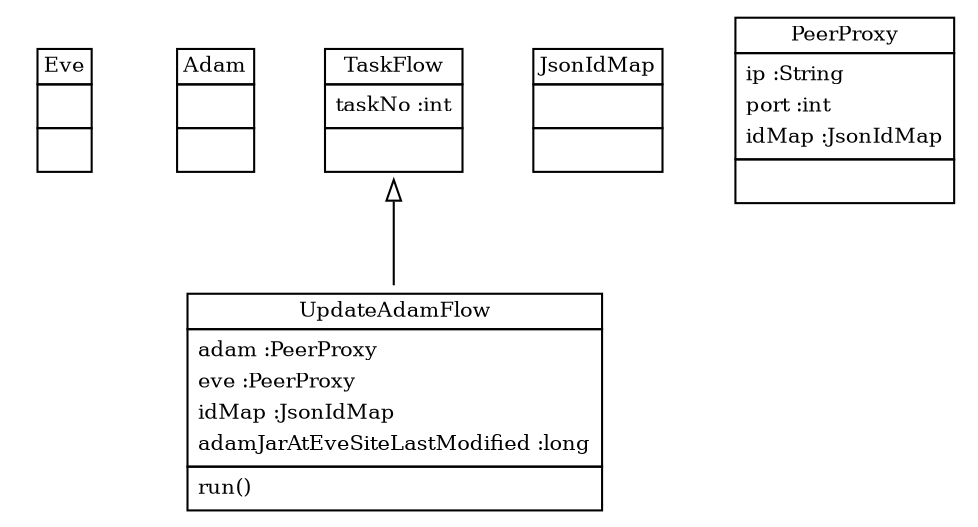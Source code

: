 
 digraph ClassDiagram {
    node [shape = none, fontsize = 10]; 
    edge [fontsize = 10];
    
    
    _Eve [label=<<table border='0' cellborder='1' cellspacing='0'> <tr> <td>Eve</td> </tr> <tr><td><table border='0' cellborder='0' cellspacing='0'> <tr><td> </td></tr> </table></td></tr> <tr><td><table border='0' cellborder='0' cellspacing='0'> <tr><td> </td></tr> </table></td></tr> </table>>];
    _Adam [label=<<table border='0' cellborder='1' cellspacing='0'> <tr> <td>Adam</td> </tr> <tr><td><table border='0' cellborder='0' cellspacing='0'> <tr><td> </td></tr> </table></td></tr> <tr><td><table border='0' cellborder='0' cellspacing='0'> <tr><td> </td></tr> </table></td></tr> </table>>];
    _TaskFlow [label=<<table border='0' cellborder='1' cellspacing='0'> <tr> <td>TaskFlow</td> </tr> <tr><td><table border='0' cellborder='0' cellspacing='0'> <tr><td align='left'>taskNo :int</td></tr>  </table></td></tr> <tr><td><table border='0' cellborder='0' cellspacing='0'> <tr><td> </td></tr> </table></td></tr> </table>>];
    _JsonIdMap [label=<<table border='0' cellborder='1' cellspacing='0'> <tr> <td>JsonIdMap</td> </tr> <tr><td><table border='0' cellborder='0' cellspacing='0'> <tr><td> </td></tr> </table></td></tr> <tr><td><table border='0' cellborder='0' cellspacing='0'> <tr><td> </td></tr> </table></td></tr> </table>>];
    _PeerProxy [label=<<table border='0' cellborder='1' cellspacing='0'> <tr> <td>PeerProxy</td> </tr> <tr><td><table border='0' cellborder='0' cellspacing='0'> <tr><td align='left'>ip :String</td></tr> <tr><td align='left'>port :int</td></tr> <tr><td align='left'>idMap :JsonIdMap</td></tr>  </table></td></tr> <tr><td><table border='0' cellborder='0' cellspacing='0'> <tr><td> </td></tr> </table></td></tr> </table>>];
    _UpdateAdamFlow [label=<<table border='0' cellborder='1' cellspacing='0'> <tr> <td>UpdateAdamFlow</td> </tr> <tr><td><table border='0' cellborder='0' cellspacing='0'> <tr><td align='left'>adam :PeerProxy</td></tr> <tr><td align='left'>eve :PeerProxy</td></tr> <tr><td align='left'>idMap :JsonIdMap</td></tr> <tr><td align='left'>adamJarAtEveSiteLastModified :long</td></tr>  </table></td></tr> <tr><td><table border='0' cellborder='0' cellspacing='0'> <tr><td align='left'>run()</td></tr>  </table></td></tr> </table>>];
    
    
    
    _TaskFlow ->  _UpdateAdamFlow [dir = "back" arrowtail = "empty"];
}

